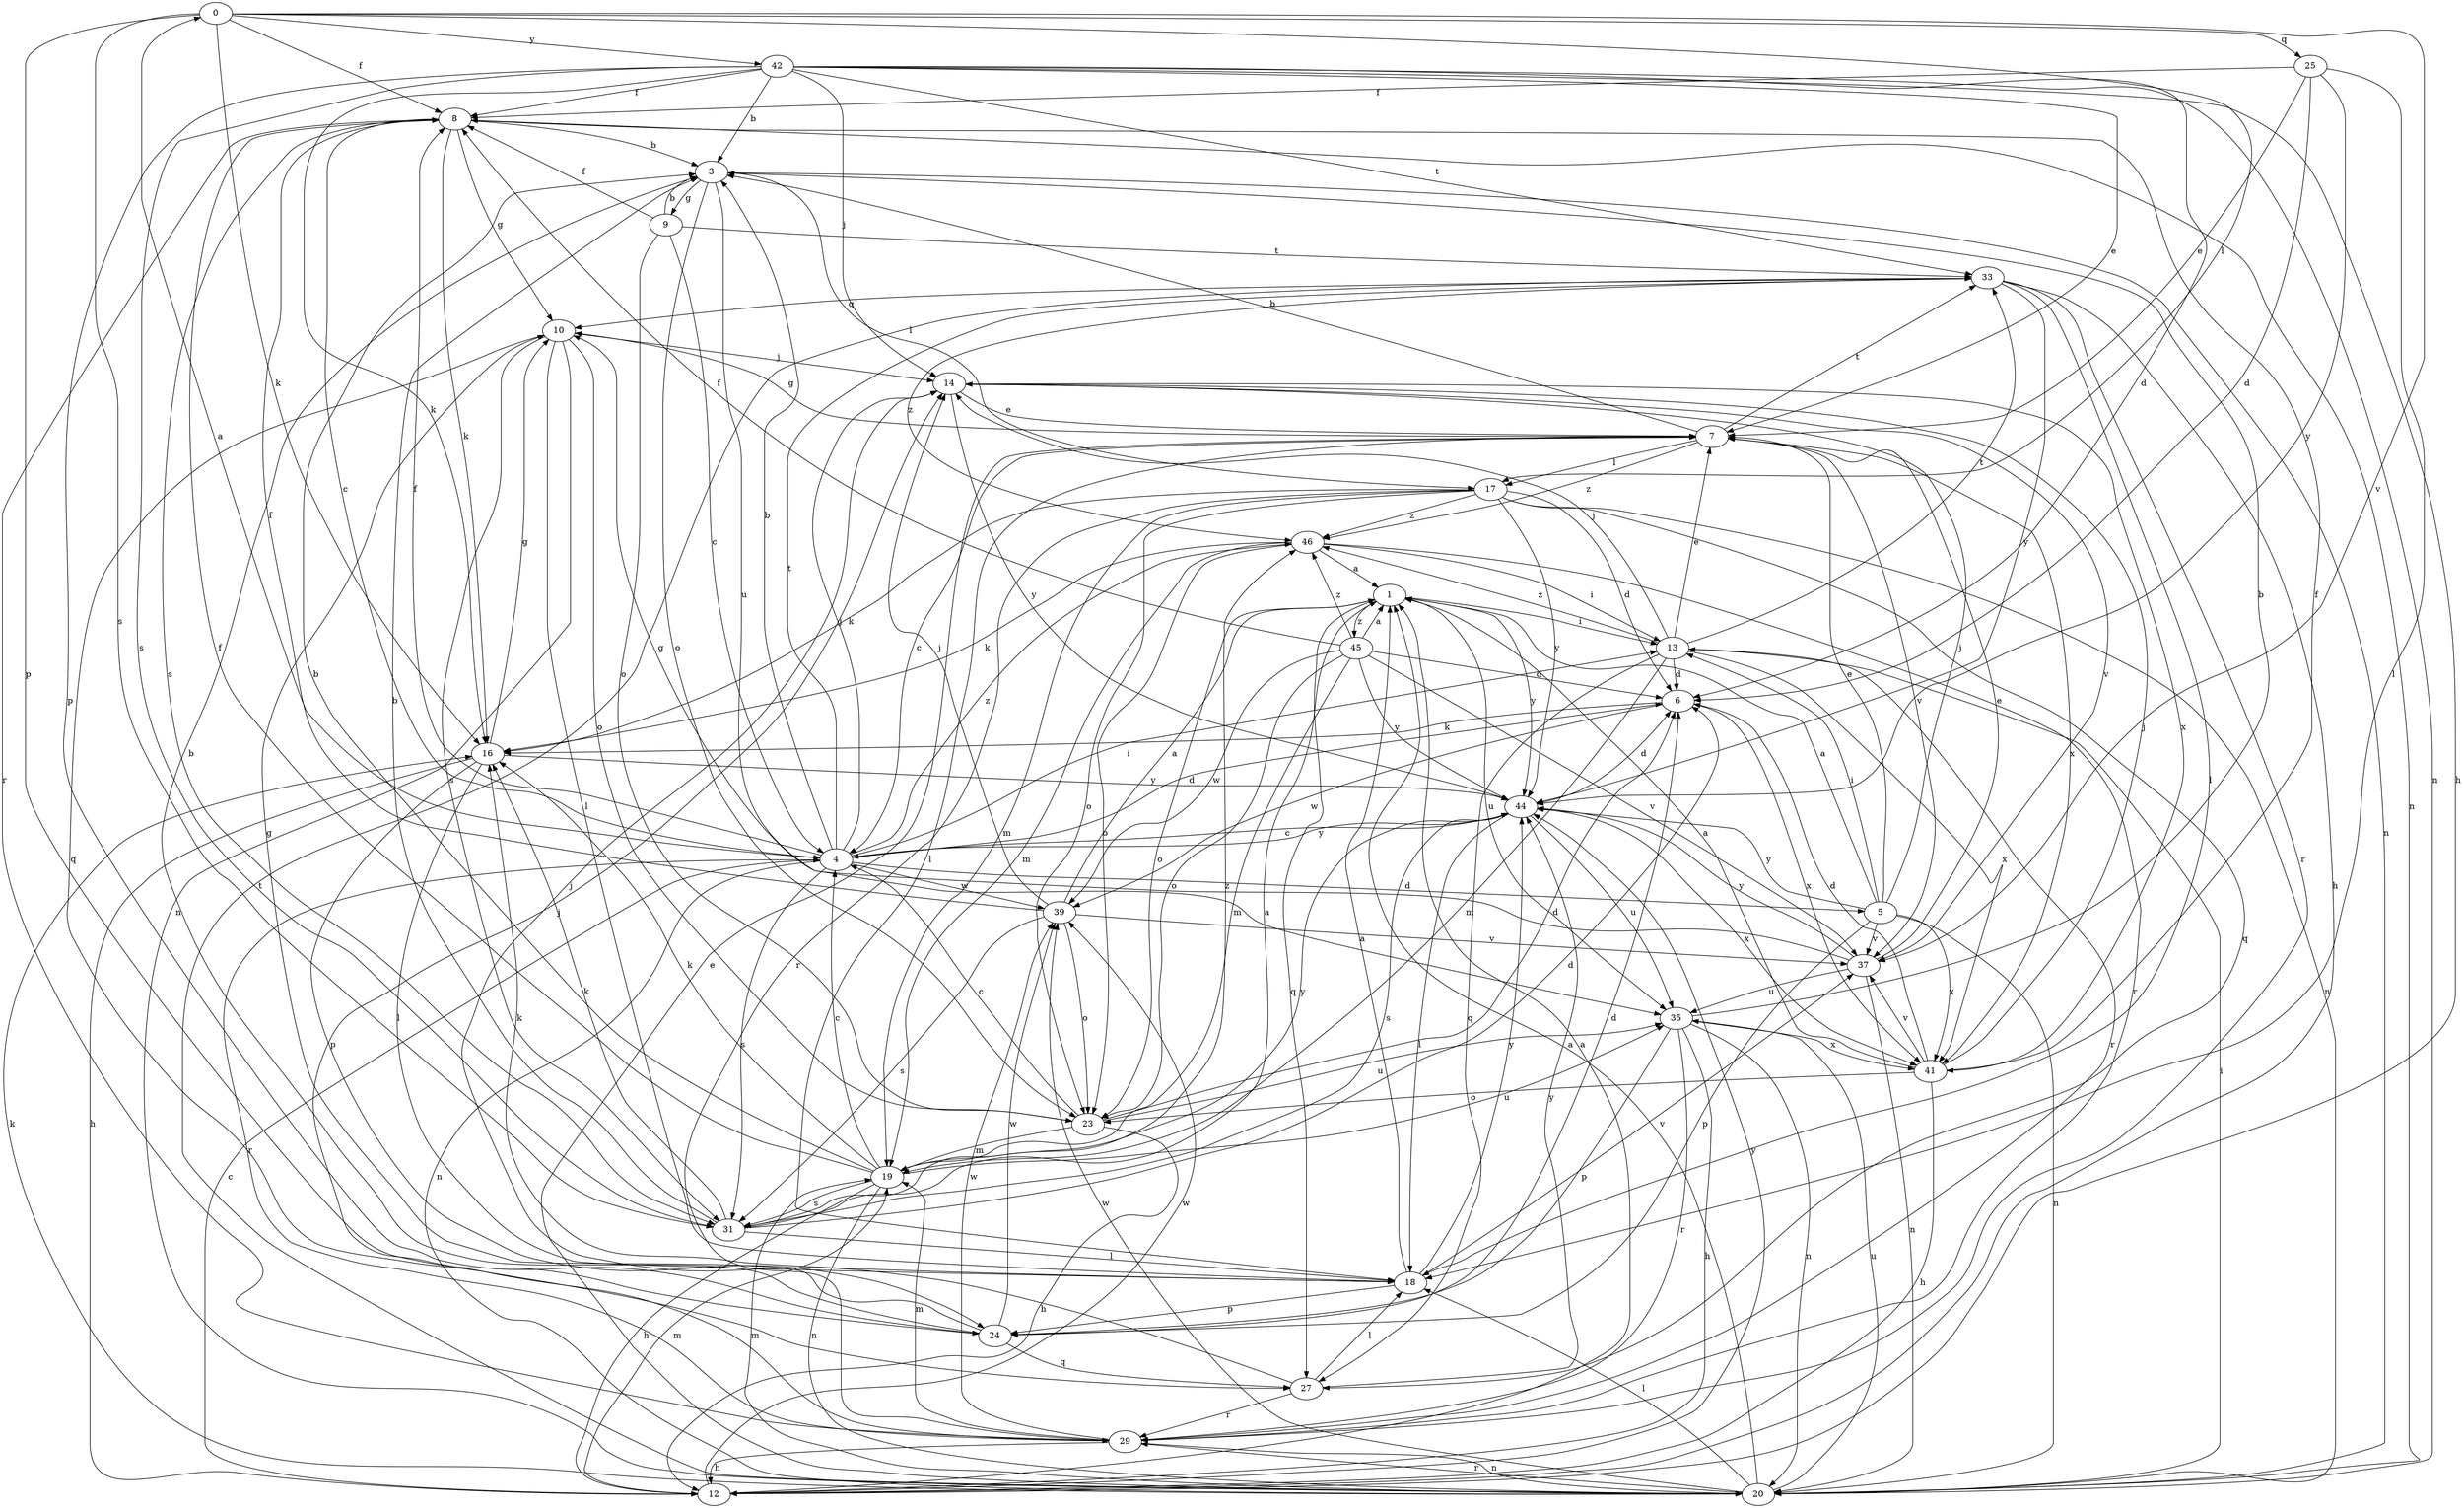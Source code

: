 strict digraph  {
0;
1;
3;
4;
5;
6;
7;
8;
9;
10;
12;
13;
14;
16;
17;
18;
19;
20;
23;
24;
25;
27;
29;
31;
33;
35;
37;
39;
41;
42;
44;
45;
46;
0 -> 8  [label=f];
0 -> 16  [label=k];
0 -> 17  [label=l];
0 -> 24  [label=p];
0 -> 25  [label=q];
0 -> 31  [label=s];
0 -> 37  [label=v];
0 -> 42  [label=y];
1 -> 13  [label=i];
1 -> 23  [label=o];
1 -> 27  [label=q];
1 -> 35  [label=u];
1 -> 44  [label=y];
1 -> 45  [label=z];
3 -> 9  [label=g];
3 -> 17  [label=l];
3 -> 20  [label=n];
3 -> 23  [label=o];
3 -> 35  [label=u];
4 -> 0  [label=a];
4 -> 3  [label=b];
4 -> 5  [label=d];
4 -> 6  [label=d];
4 -> 8  [label=f];
4 -> 13  [label=i];
4 -> 14  [label=j];
4 -> 20  [label=n];
4 -> 29  [label=r];
4 -> 31  [label=s];
4 -> 33  [label=t];
4 -> 39  [label=w];
4 -> 44  [label=y];
4 -> 46  [label=z];
5 -> 1  [label=a];
5 -> 7  [label=e];
5 -> 13  [label=i];
5 -> 14  [label=j];
5 -> 20  [label=n];
5 -> 24  [label=p];
5 -> 37  [label=v];
5 -> 41  [label=x];
5 -> 44  [label=y];
6 -> 16  [label=k];
6 -> 39  [label=w];
6 -> 41  [label=x];
7 -> 3  [label=b];
7 -> 4  [label=c];
7 -> 10  [label=g];
7 -> 17  [label=l];
7 -> 18  [label=l];
7 -> 33  [label=t];
7 -> 37  [label=v];
7 -> 41  [label=x];
7 -> 46  [label=z];
8 -> 3  [label=b];
8 -> 4  [label=c];
8 -> 10  [label=g];
8 -> 16  [label=k];
8 -> 20  [label=n];
8 -> 29  [label=r];
8 -> 31  [label=s];
9 -> 3  [label=b];
9 -> 4  [label=c];
9 -> 8  [label=f];
9 -> 23  [label=o];
9 -> 33  [label=t];
10 -> 14  [label=j];
10 -> 18  [label=l];
10 -> 20  [label=n];
10 -> 23  [label=o];
10 -> 27  [label=q];
10 -> 31  [label=s];
12 -> 1  [label=a];
12 -> 4  [label=c];
12 -> 19  [label=m];
12 -> 39  [label=w];
12 -> 44  [label=y];
13 -> 6  [label=d];
13 -> 7  [label=e];
13 -> 14  [label=j];
13 -> 19  [label=m];
13 -> 27  [label=q];
13 -> 29  [label=r];
13 -> 33  [label=t];
13 -> 41  [label=x];
13 -> 46  [label=z];
14 -> 7  [label=e];
14 -> 37  [label=v];
14 -> 41  [label=x];
14 -> 44  [label=y];
16 -> 10  [label=g];
16 -> 12  [label=h];
16 -> 18  [label=l];
16 -> 24  [label=p];
16 -> 44  [label=y];
17 -> 6  [label=d];
17 -> 16  [label=k];
17 -> 19  [label=m];
17 -> 20  [label=n];
17 -> 23  [label=o];
17 -> 27  [label=q];
17 -> 29  [label=r];
17 -> 44  [label=y];
17 -> 46  [label=z];
18 -> 1  [label=a];
18 -> 16  [label=k];
18 -> 24  [label=p];
18 -> 37  [label=v];
18 -> 44  [label=y];
19 -> 3  [label=b];
19 -> 4  [label=c];
19 -> 8  [label=f];
19 -> 12  [label=h];
19 -> 16  [label=k];
19 -> 20  [label=n];
19 -> 31  [label=s];
19 -> 35  [label=u];
19 -> 44  [label=y];
20 -> 1  [label=a];
20 -> 7  [label=e];
20 -> 13  [label=i];
20 -> 16  [label=k];
20 -> 18  [label=l];
20 -> 19  [label=m];
20 -> 29  [label=r];
20 -> 33  [label=t];
20 -> 35  [label=u];
20 -> 39  [label=w];
23 -> 4  [label=c];
23 -> 6  [label=d];
23 -> 12  [label=h];
23 -> 19  [label=m];
23 -> 35  [label=u];
24 -> 3  [label=b];
24 -> 6  [label=d];
24 -> 10  [label=g];
24 -> 27  [label=q];
24 -> 39  [label=w];
25 -> 6  [label=d];
25 -> 7  [label=e];
25 -> 8  [label=f];
25 -> 18  [label=l];
25 -> 44  [label=y];
27 -> 14  [label=j];
27 -> 18  [label=l];
27 -> 29  [label=r];
27 -> 44  [label=y];
29 -> 12  [label=h];
29 -> 14  [label=j];
29 -> 19  [label=m];
29 -> 20  [label=n];
29 -> 39  [label=w];
31 -> 1  [label=a];
31 -> 3  [label=b];
31 -> 6  [label=d];
31 -> 16  [label=k];
31 -> 18  [label=l];
31 -> 46  [label=z];
33 -> 10  [label=g];
33 -> 12  [label=h];
33 -> 18  [label=l];
33 -> 29  [label=r];
33 -> 44  [label=y];
33 -> 46  [label=z];
35 -> 3  [label=b];
35 -> 12  [label=h];
35 -> 20  [label=n];
35 -> 24  [label=p];
35 -> 29  [label=r];
35 -> 41  [label=x];
37 -> 7  [label=e];
37 -> 10  [label=g];
37 -> 20  [label=n];
37 -> 35  [label=u];
37 -> 44  [label=y];
39 -> 1  [label=a];
39 -> 8  [label=f];
39 -> 14  [label=j];
39 -> 23  [label=o];
39 -> 31  [label=s];
39 -> 37  [label=v];
41 -> 1  [label=a];
41 -> 6  [label=d];
41 -> 8  [label=f];
41 -> 12  [label=h];
41 -> 14  [label=j];
41 -> 23  [label=o];
41 -> 37  [label=v];
42 -> 3  [label=b];
42 -> 6  [label=d];
42 -> 7  [label=e];
42 -> 8  [label=f];
42 -> 12  [label=h];
42 -> 14  [label=j];
42 -> 16  [label=k];
42 -> 20  [label=n];
42 -> 24  [label=p];
42 -> 31  [label=s];
42 -> 33  [label=t];
44 -> 4  [label=c];
44 -> 6  [label=d];
44 -> 18  [label=l];
44 -> 31  [label=s];
44 -> 35  [label=u];
44 -> 41  [label=x];
45 -> 1  [label=a];
45 -> 6  [label=d];
45 -> 8  [label=f];
45 -> 19  [label=m];
45 -> 23  [label=o];
45 -> 37  [label=v];
45 -> 39  [label=w];
45 -> 44  [label=y];
45 -> 46  [label=z];
46 -> 1  [label=a];
46 -> 13  [label=i];
46 -> 16  [label=k];
46 -> 19  [label=m];
46 -> 23  [label=o];
46 -> 29  [label=r];
}
